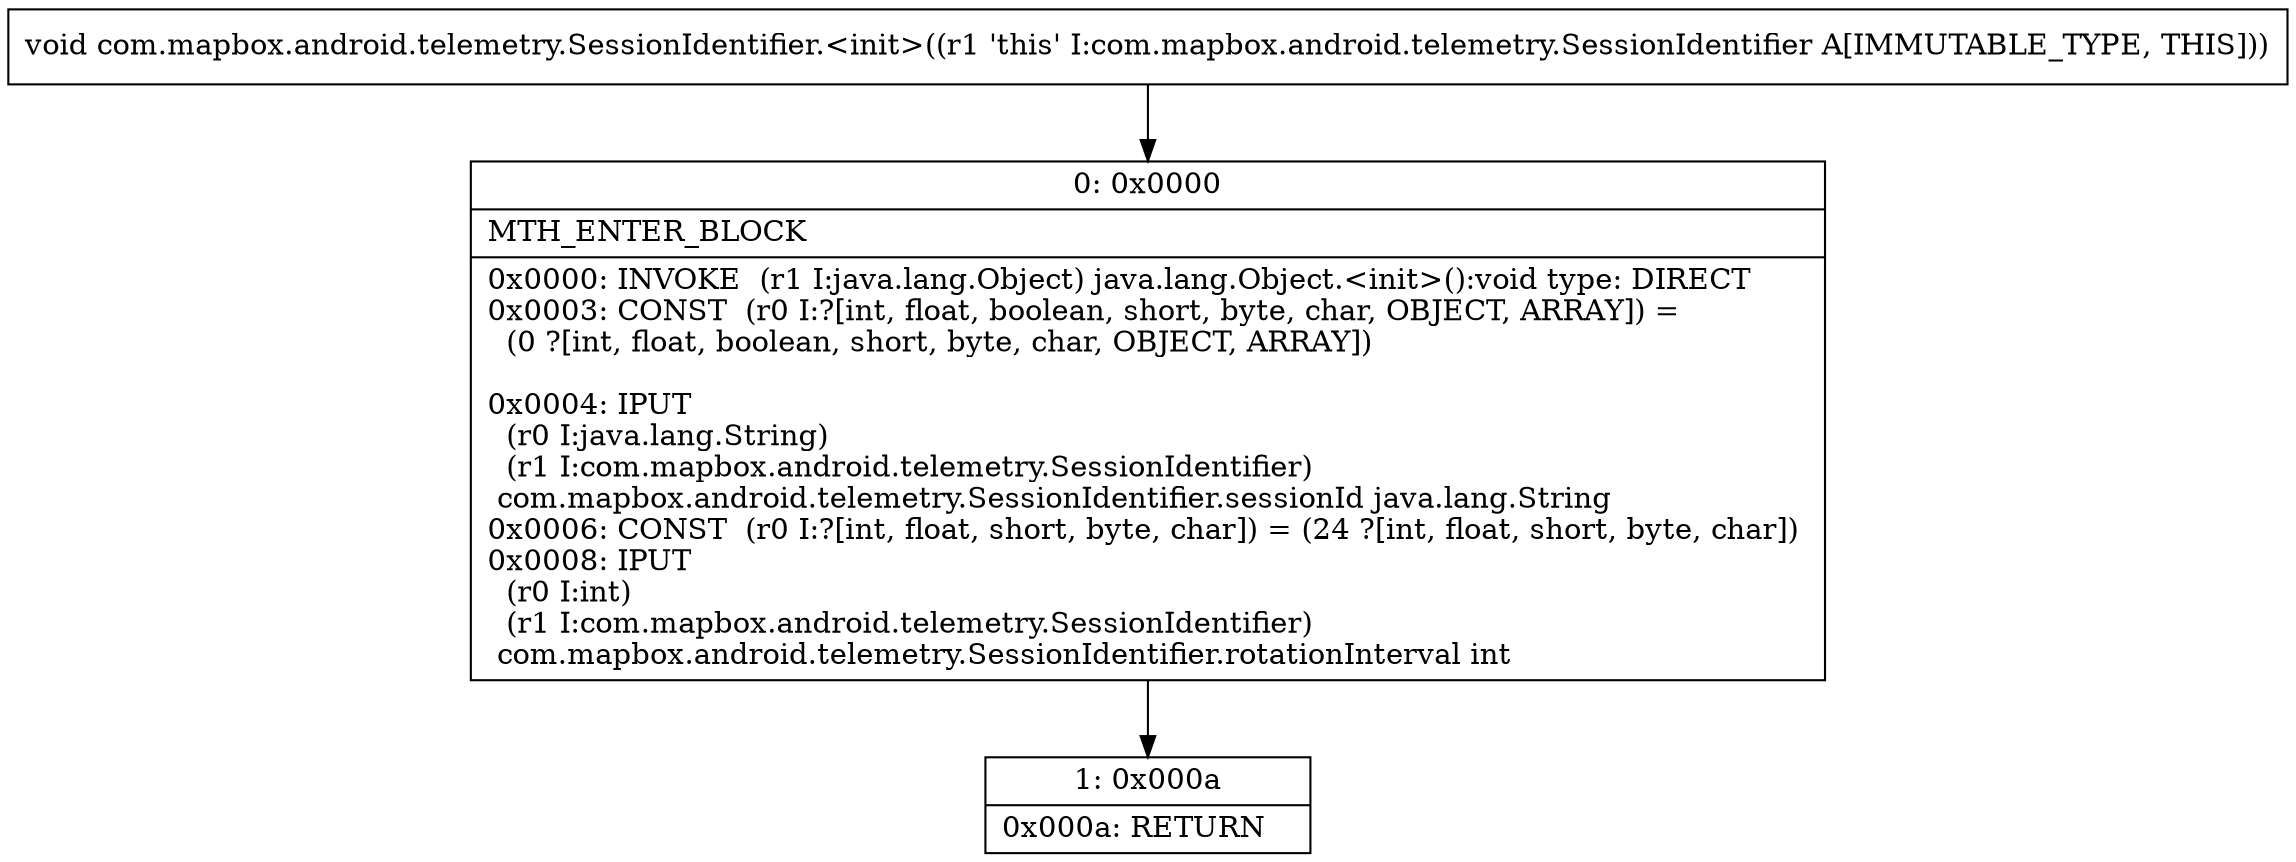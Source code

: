 digraph "CFG forcom.mapbox.android.telemetry.SessionIdentifier.\<init\>()V" {
Node_0 [shape=record,label="{0\:\ 0x0000|MTH_ENTER_BLOCK\l|0x0000: INVOKE  (r1 I:java.lang.Object) java.lang.Object.\<init\>():void type: DIRECT \l0x0003: CONST  (r0 I:?[int, float, boolean, short, byte, char, OBJECT, ARRAY]) = \l  (0 ?[int, float, boolean, short, byte, char, OBJECT, ARRAY])\l \l0x0004: IPUT  \l  (r0 I:java.lang.String)\l  (r1 I:com.mapbox.android.telemetry.SessionIdentifier)\l com.mapbox.android.telemetry.SessionIdentifier.sessionId java.lang.String \l0x0006: CONST  (r0 I:?[int, float, short, byte, char]) = (24 ?[int, float, short, byte, char]) \l0x0008: IPUT  \l  (r0 I:int)\l  (r1 I:com.mapbox.android.telemetry.SessionIdentifier)\l com.mapbox.android.telemetry.SessionIdentifier.rotationInterval int \l}"];
Node_1 [shape=record,label="{1\:\ 0x000a|0x000a: RETURN   \l}"];
MethodNode[shape=record,label="{void com.mapbox.android.telemetry.SessionIdentifier.\<init\>((r1 'this' I:com.mapbox.android.telemetry.SessionIdentifier A[IMMUTABLE_TYPE, THIS])) }"];
MethodNode -> Node_0;
Node_0 -> Node_1;
}

